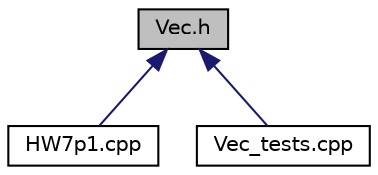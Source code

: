 digraph "Vec.h"
{
  edge [fontname="Helvetica",fontsize="10",labelfontname="Helvetica",labelfontsize="10"];
  node [fontname="Helvetica",fontsize="10",shape=record];
  Node3 [label="Vec.h",height=0.2,width=0.4,color="black", fillcolor="grey75", style="filled", fontcolor="black"];
  Node3 -> Node4 [dir="back",color="midnightblue",fontsize="10",style="solid",fontname="Helvetica"];
  Node4 [label="HW7p1.cpp",height=0.2,width=0.4,color="black", fillcolor="white", style="filled",URL="$HW7p1_8cpp.html"];
  Node3 -> Node5 [dir="back",color="midnightblue",fontsize="10",style="solid",fontname="Helvetica"];
  Node5 [label="Vec_tests.cpp",height=0.2,width=0.4,color="black", fillcolor="white", style="filled",URL="$Vec__tests_8cpp.html"];
}
